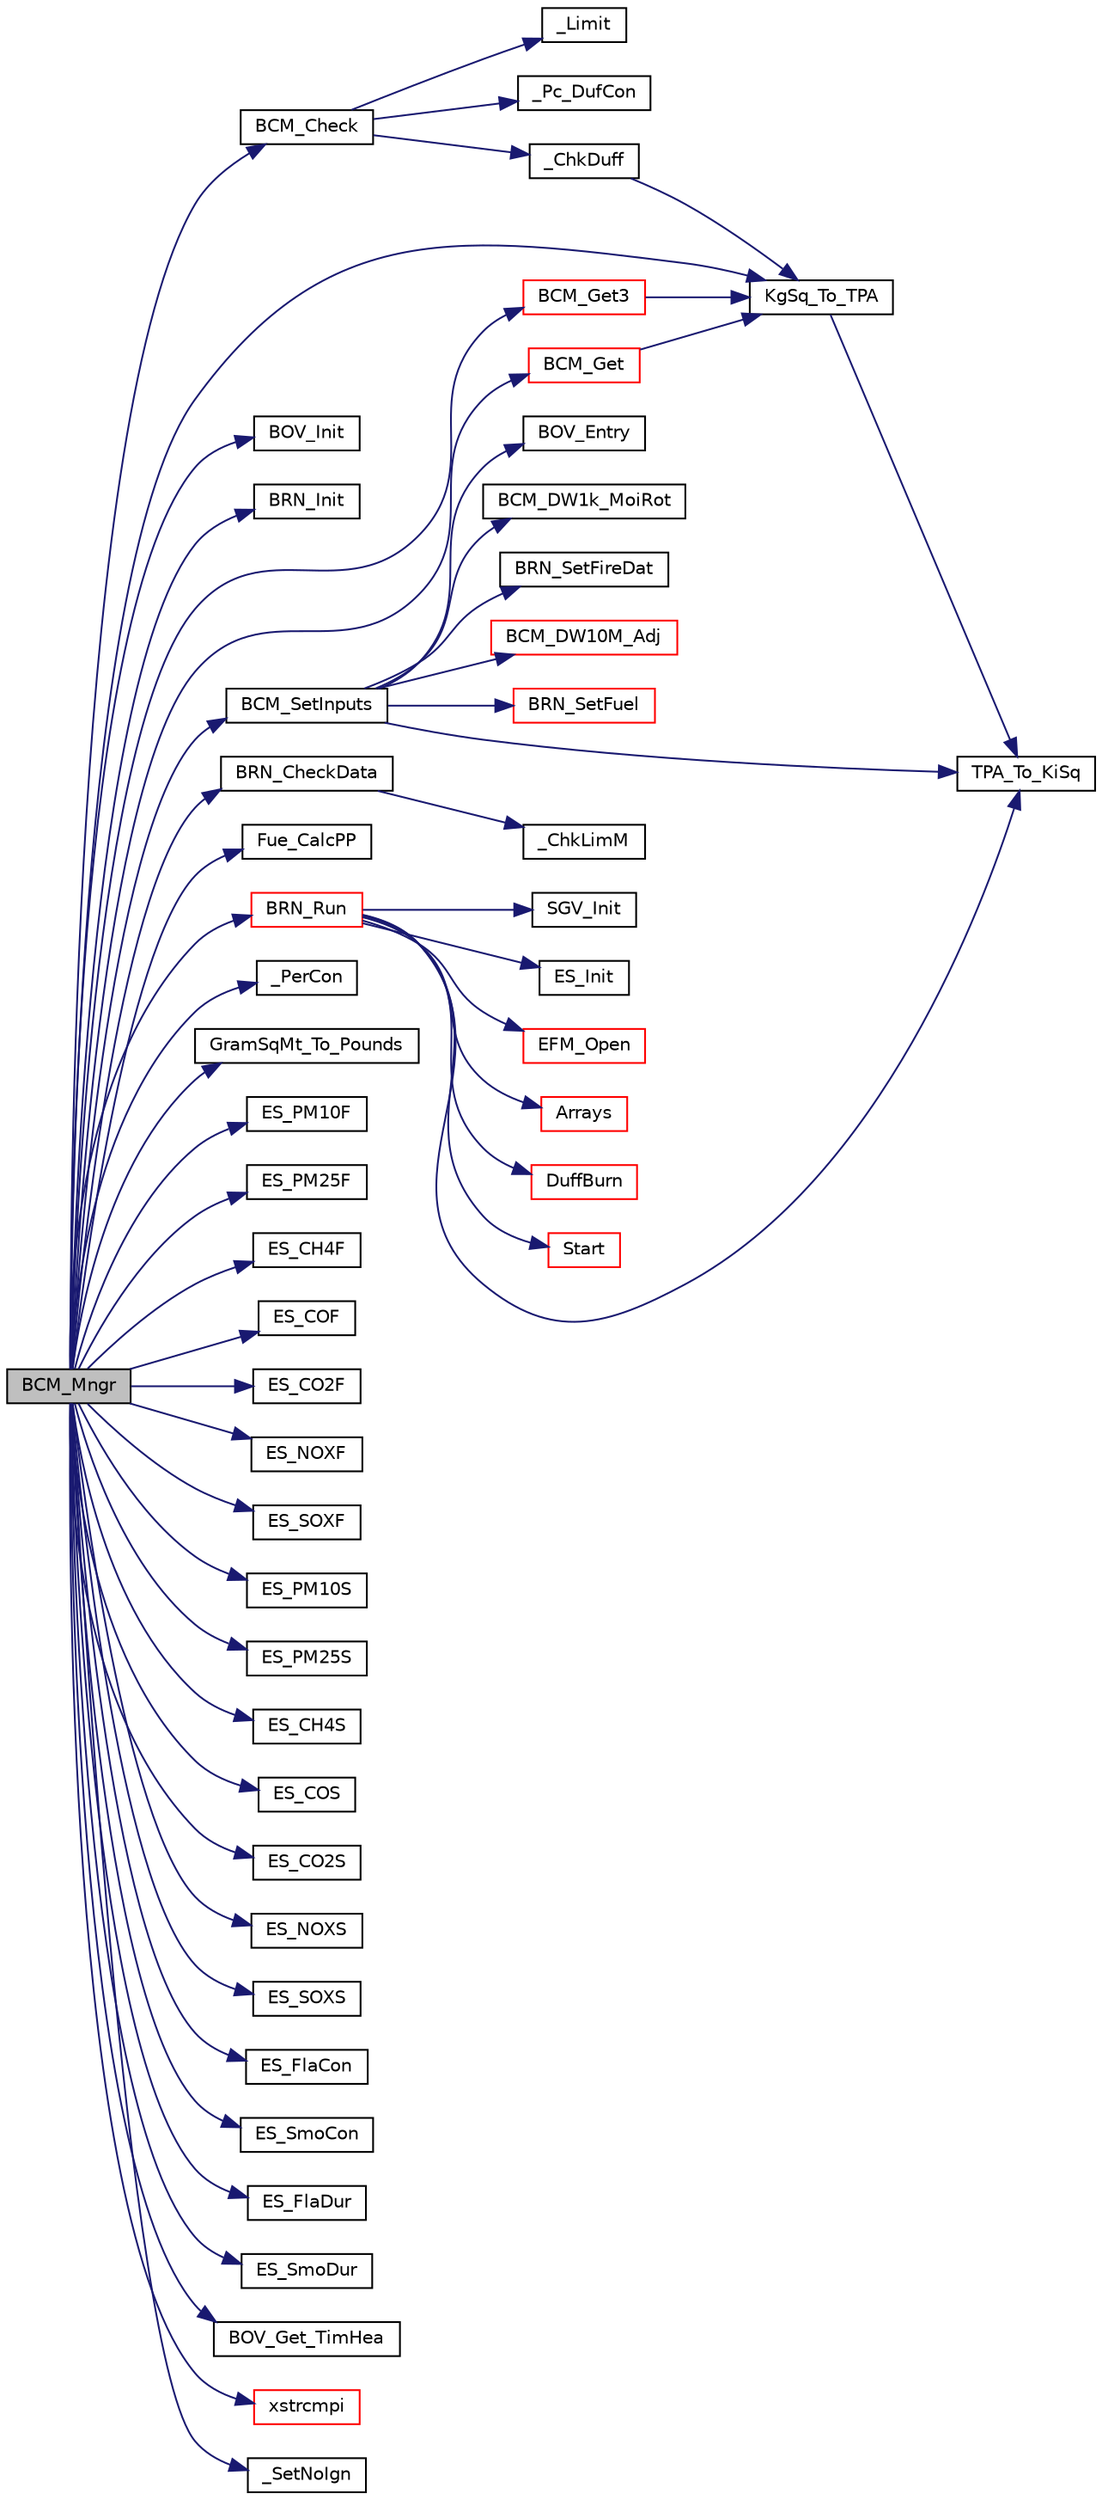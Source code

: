 digraph "BCM_Mngr"
{
  edge [fontname="Helvetica",fontsize="10",labelfontname="Helvetica",labelfontsize="10"];
  node [fontname="Helvetica",fontsize="10",shape=record];
  rankdir="LR";
  Node1 [label="BCM_Mngr",height=0.2,width=0.4,color="black", fillcolor="grey75", style="filled", fontcolor="black"];
  Node1 -> Node2 [color="midnightblue",fontsize="10",style="solid",fontname="Helvetica"];
  Node2 [label="BCM_Check",height=0.2,width=0.4,color="black", fillcolor="white", style="filled",URL="$fof__bcm_8c.html#a4fe56ab4e27d6c9cdae54d5400c56858"];
  Node2 -> Node3 [color="midnightblue",fontsize="10",style="solid",fontname="Helvetica"];
  Node3 [label="_Pc_DufCon",height=0.2,width=0.4,color="black", fillcolor="white", style="filled",URL="$fof__bcm_8c.html#a8d3b144a62ae7680658af5cba32ba1b7"];
  Node2 -> Node4 [color="midnightblue",fontsize="10",style="solid",fontname="Helvetica"];
  Node4 [label="_ChkDuff",height=0.2,width=0.4,color="black", fillcolor="white", style="filled",URL="$fof__bcm_8c.html#ac7f15e70da55a04556c0544a3bfa3f0e"];
  Node4 -> Node5 [color="midnightblue",fontsize="10",style="solid",fontname="Helvetica"];
  Node5 [label="KgSq_To_TPA",height=0.2,width=0.4,color="black", fillcolor="white", style="filled",URL="$fof__util_8c.html#a33f6e86fe3146c5bb70b9660b89254e5"];
  Node5 -> Node6 [color="midnightblue",fontsize="10",style="solid",fontname="Helvetica"];
  Node6 [label="TPA_To_KiSq",height=0.2,width=0.4,color="black", fillcolor="white", style="filled",URL="$fof__util_8c.html#ab66b71a54ead81a0010519c7e416121d"];
  Node2 -> Node7 [color="midnightblue",fontsize="10",style="solid",fontname="Helvetica"];
  Node7 [label="_Limit",height=0.2,width=0.4,color="black", fillcolor="white", style="filled",URL="$fof__bcm_8c.html#aac313822edf07f167436735a1247cbde"];
  Node1 -> Node8 [color="midnightblue",fontsize="10",style="solid",fontname="Helvetica"];
  Node8 [label="BOV_Init",height=0.2,width=0.4,color="black", fillcolor="white", style="filled",URL="$bur__bov_8c.html#a2fef173ec00d0cc706b65a5b9a95d109"];
  Node1 -> Node9 [color="midnightblue",fontsize="10",style="solid",fontname="Helvetica"];
  Node9 [label="BRN_Init",height=0.2,width=0.4,color="black", fillcolor="white", style="filled",URL="$bur__brn_8c.html#a04c8bae340bcaf74d4b7834ce849fbd0"];
  Node1 -> Node10 [color="midnightblue",fontsize="10",style="solid",fontname="Helvetica"];
  Node10 [label="BCM_SetInputs",height=0.2,width=0.4,color="black", fillcolor="white", style="filled",URL="$fof__bcm_8c.html#a5106a15da24607e531ab1a052be7c7a7"];
  Node10 -> Node6 [color="midnightblue",fontsize="10",style="solid",fontname="Helvetica"];
  Node10 -> Node11 [color="midnightblue",fontsize="10",style="solid",fontname="Helvetica"];
  Node11 [label="BRN_SetFireDat",height=0.2,width=0.4,color="black", fillcolor="white", style="filled",URL="$bur__brn_8c.html#af40a312e8de0452736f13d1fbe0d6165"];
  Node10 -> Node12 [color="midnightblue",fontsize="10",style="solid",fontname="Helvetica"];
  Node12 [label="BCM_DW10M_Adj",height=0.2,width=0.4,color="red", fillcolor="white", style="filled",URL="$fof__bcm_8c.html#ac2f89c64eb365645a2aa2fea455a7aaf"];
  Node10 -> Node13 [color="midnightblue",fontsize="10",style="solid",fontname="Helvetica"];
  Node13 [label="BRN_SetFuel",height=0.2,width=0.4,color="red", fillcolor="white", style="filled",URL="$bur__brn_8c.html#a183e2eb35955a98ff65448daea53c910"];
  Node10 -> Node14 [color="midnightblue",fontsize="10",style="solid",fontname="Helvetica"];
  Node14 [label="BOV_Entry",height=0.2,width=0.4,color="black", fillcolor="white", style="filled",URL="$bur__bov_8c.html#a9fe51c3e0787e633021079167212dfc4"];
  Node10 -> Node15 [color="midnightblue",fontsize="10",style="solid",fontname="Helvetica"];
  Node15 [label="BCM_DW1k_MoiRot",height=0.2,width=0.4,color="black", fillcolor="white", style="filled",URL="$fof__bcm_8c.html#a5aac5b248f709df129bc204e4e1a0b1c"];
  Node1 -> Node16 [color="midnightblue",fontsize="10",style="solid",fontname="Helvetica"];
  Node16 [label="BRN_CheckData",height=0.2,width=0.4,color="black", fillcolor="white", style="filled",URL="$bur__brn_8c.html#a710c6e9dbdec95fd50297427dfaf41a1"];
  Node16 -> Node17 [color="midnightblue",fontsize="10",style="solid",fontname="Helvetica"];
  Node17 [label="_ChkLimM",height=0.2,width=0.4,color="black", fillcolor="white", style="filled",URL="$bur__brn_8c.html#ad85856a6abc550c5af46058356f89296"];
  Node1 -> Node18 [color="midnightblue",fontsize="10",style="solid",fontname="Helvetica"];
  Node18 [label="BRN_Run",height=0.2,width=0.4,color="red", fillcolor="white", style="filled",URL="$bur__brn_8c.html#ad9dcb0f1a21ce4c86ec0c15045133d27"];
  Node18 -> Node19 [color="midnightblue",fontsize="10",style="solid",fontname="Helvetica"];
  Node19 [label="SGV_Init",height=0.2,width=0.4,color="black", fillcolor="white", style="filled",URL="$fof__sgv_8c.html#ac55e3c24f7fa0b7261640b74e552e8ae"];
  Node18 -> Node6 [color="midnightblue",fontsize="10",style="solid",fontname="Helvetica"];
  Node18 -> Node20 [color="midnightblue",fontsize="10",style="solid",fontname="Helvetica"];
  Node20 [label="ES_Init",height=0.2,width=0.4,color="black", fillcolor="white", style="filled",URL="$bur__brn_8c.html#aeaf6d18030a51d21834b053f0d970575"];
  Node18 -> Node21 [color="midnightblue",fontsize="10",style="solid",fontname="Helvetica"];
  Node21 [label="EFM_Open",height=0.2,width=0.4,color="red", fillcolor="white", style="filled",URL="$bur__brn_8c.html#a77e0496a80295d6d9d299a46fd026421"];
  Node18 -> Node22 [color="midnightblue",fontsize="10",style="solid",fontname="Helvetica"];
  Node22 [label="Arrays",height=0.2,width=0.4,color="red", fillcolor="white", style="filled",URL="$bur__brn_8c.html#ad8a0468d7e378b40f035d2460a2a670f"];
  Node18 -> Node23 [color="midnightblue",fontsize="10",style="solid",fontname="Helvetica"];
  Node23 [label="DuffBurn",height=0.2,width=0.4,color="red", fillcolor="white", style="filled",URL="$bur__brn_8c.html#a1e21606fd54e4513593b43c01c47b798"];
  Node18 -> Node24 [color="midnightblue",fontsize="10",style="solid",fontname="Helvetica"];
  Node24 [label="Start",height=0.2,width=0.4,color="red", fillcolor="white", style="filled",URL="$bur__brn_8c.html#a420d4d97ace9bf91da7e20c07da4fb3f"];
  Node1 -> Node25 [color="midnightblue",fontsize="10",style="solid",fontname="Helvetica"];
  Node25 [label="BCM_Get",height=0.2,width=0.4,color="red", fillcolor="white", style="filled",URL="$fof__bcm_8c.html#a96af490067961bdc76568652acdd6fb2"];
  Node25 -> Node5 [color="midnightblue",fontsize="10",style="solid",fontname="Helvetica"];
  Node1 -> Node26 [color="midnightblue",fontsize="10",style="solid",fontname="Helvetica"];
  Node26 [label="Fue_CalcPP",height=0.2,width=0.4,color="black", fillcolor="white", style="filled",URL="$fof__bcm_8c.html#a16ad08dad030a6cf95eac1c558b44708"];
  Node1 -> Node27 [color="midnightblue",fontsize="10",style="solid",fontname="Helvetica"];
  Node27 [label="BCM_Get3",height=0.2,width=0.4,color="red", fillcolor="white", style="filled",URL="$fof__bcm_8c.html#a08b6b4ea74c77b1718ff0615656cda1c"];
  Node27 -> Node5 [color="midnightblue",fontsize="10",style="solid",fontname="Helvetica"];
  Node1 -> Node28 [color="midnightblue",fontsize="10",style="solid",fontname="Helvetica"];
  Node28 [label="_PerCon",height=0.2,width=0.4,color="black", fillcolor="white", style="filled",URL="$fof__bcm_8c.html#ab30d1caf67a2df51dcdbfd12b6a61427"];
  Node1 -> Node29 [color="midnightblue",fontsize="10",style="solid",fontname="Helvetica"];
  Node29 [label="GramSqMt_To_Pounds",height=0.2,width=0.4,color="black", fillcolor="white", style="filled",URL="$fof__sgv_8c.html#acf457effe4a41827e443515787e3065d"];
  Node1 -> Node30 [color="midnightblue",fontsize="10",style="solid",fontname="Helvetica"];
  Node30 [label="ES_PM10F",height=0.2,width=0.4,color="black", fillcolor="white", style="filled",URL="$bur__brn_8c.html#a26c3f7387ba814f818d42a9eca0faab9"];
  Node1 -> Node31 [color="midnightblue",fontsize="10",style="solid",fontname="Helvetica"];
  Node31 [label="ES_PM25F",height=0.2,width=0.4,color="black", fillcolor="white", style="filled",URL="$bur__brn_8c.html#ae44002f8598fe63712a186890f7fbc64"];
  Node1 -> Node32 [color="midnightblue",fontsize="10",style="solid",fontname="Helvetica"];
  Node32 [label="ES_CH4F",height=0.2,width=0.4,color="black", fillcolor="white", style="filled",URL="$bur__brn_8c.html#a1d36fb53a3ad00cd8e78a26342a28990"];
  Node1 -> Node33 [color="midnightblue",fontsize="10",style="solid",fontname="Helvetica"];
  Node33 [label="ES_COF",height=0.2,width=0.4,color="black", fillcolor="white", style="filled",URL="$bur__brn_8c.html#a4e5f9ec1c5e2e8033ddb1dd4cea16aea"];
  Node1 -> Node34 [color="midnightblue",fontsize="10",style="solid",fontname="Helvetica"];
  Node34 [label="ES_CO2F",height=0.2,width=0.4,color="black", fillcolor="white", style="filled",URL="$bur__brn_8c.html#a43145ca75daa7d9e9d029a47fc1ebe05"];
  Node1 -> Node35 [color="midnightblue",fontsize="10",style="solid",fontname="Helvetica"];
  Node35 [label="ES_NOXF",height=0.2,width=0.4,color="black", fillcolor="white", style="filled",URL="$bur__brn_8c.html#a38ebe21e866f07fc7c61cd1f848243f4"];
  Node1 -> Node36 [color="midnightblue",fontsize="10",style="solid",fontname="Helvetica"];
  Node36 [label="ES_SOXF",height=0.2,width=0.4,color="black", fillcolor="white", style="filled",URL="$bur__brn_8c.html#a043e79bc3447ba7035f58a0f3e4222b5"];
  Node1 -> Node37 [color="midnightblue",fontsize="10",style="solid",fontname="Helvetica"];
  Node37 [label="ES_PM10S",height=0.2,width=0.4,color="black", fillcolor="white", style="filled",URL="$bur__brn_8c.html#afa42421e52695e90bd4d24cd6fc8b7c6"];
  Node1 -> Node38 [color="midnightblue",fontsize="10",style="solid",fontname="Helvetica"];
  Node38 [label="ES_PM25S",height=0.2,width=0.4,color="black", fillcolor="white", style="filled",URL="$bur__brn_8c.html#a8cb9c32906df635f282ecd41e6381796"];
  Node1 -> Node39 [color="midnightblue",fontsize="10",style="solid",fontname="Helvetica"];
  Node39 [label="ES_CH4S",height=0.2,width=0.4,color="black", fillcolor="white", style="filled",URL="$bur__brn_8c.html#aeafee23df1b291d91ac5dd17dab48852"];
  Node1 -> Node40 [color="midnightblue",fontsize="10",style="solid",fontname="Helvetica"];
  Node40 [label="ES_COS",height=0.2,width=0.4,color="black", fillcolor="white", style="filled",URL="$bur__brn_8c.html#a09b9f85758b24b5f8a86149a9d15ba6d"];
  Node1 -> Node41 [color="midnightblue",fontsize="10",style="solid",fontname="Helvetica"];
  Node41 [label="ES_CO2S",height=0.2,width=0.4,color="black", fillcolor="white", style="filled",URL="$bur__brn_8c.html#a3f7bd454cb2aace35e0d9c90234a67fe"];
  Node1 -> Node42 [color="midnightblue",fontsize="10",style="solid",fontname="Helvetica"];
  Node42 [label="ES_NOXS",height=0.2,width=0.4,color="black", fillcolor="white", style="filled",URL="$bur__brn_8c.html#a488155804e524df359ceb24709889e6c"];
  Node1 -> Node43 [color="midnightblue",fontsize="10",style="solid",fontname="Helvetica"];
  Node43 [label="ES_SOXS",height=0.2,width=0.4,color="black", fillcolor="white", style="filled",URL="$bur__brn_8c.html#ab9088c2d6c04c76b49678150285345d1"];
  Node1 -> Node5 [color="midnightblue",fontsize="10",style="solid",fontname="Helvetica"];
  Node1 -> Node44 [color="midnightblue",fontsize="10",style="solid",fontname="Helvetica"];
  Node44 [label="ES_FlaCon",height=0.2,width=0.4,color="black", fillcolor="white", style="filled",URL="$bur__brn_8c.html#ad37b458048fc950a6d07eb075caa12f7"];
  Node1 -> Node45 [color="midnightblue",fontsize="10",style="solid",fontname="Helvetica"];
  Node45 [label="ES_SmoCon",height=0.2,width=0.4,color="black", fillcolor="white", style="filled",URL="$bur__brn_8c.html#a390fe5de023e7fe28ffc6498db97a5dc"];
  Node1 -> Node46 [color="midnightblue",fontsize="10",style="solid",fontname="Helvetica"];
  Node46 [label="ES_FlaDur",height=0.2,width=0.4,color="black", fillcolor="white", style="filled",URL="$bur__brn_8c.html#aac1ffa3696a1878d4a7994ac3f455334"];
  Node1 -> Node47 [color="midnightblue",fontsize="10",style="solid",fontname="Helvetica"];
  Node47 [label="ES_SmoDur",height=0.2,width=0.4,color="black", fillcolor="white", style="filled",URL="$bur__brn_8c.html#a65f5c6c6883ef86ae6c478b06a7f83fc"];
  Node1 -> Node48 [color="midnightblue",fontsize="10",style="solid",fontname="Helvetica"];
  Node48 [label="BOV_Get_TimHea",height=0.2,width=0.4,color="black", fillcolor="white", style="filled",URL="$bur__bov_8c.html#ac46a28052550fc638721d1564cd74a00"];
  Node1 -> Node49 [color="midnightblue",fontsize="10",style="solid",fontname="Helvetica"];
  Node49 [label="xstrcmpi",height=0.2,width=0.4,color="red", fillcolor="white", style="filled",URL="$fof__ansi_8h.html#ae4a2af8fafbd412557cbf887bb828c13"];
  Node1 -> Node50 [color="midnightblue",fontsize="10",style="solid",fontname="Helvetica"];
  Node50 [label="_SetNoIgn",height=0.2,width=0.4,color="black", fillcolor="white", style="filled",URL="$fof__bcm_8c.html#a2361b78be15c158799697675e85a46e1"];
}
